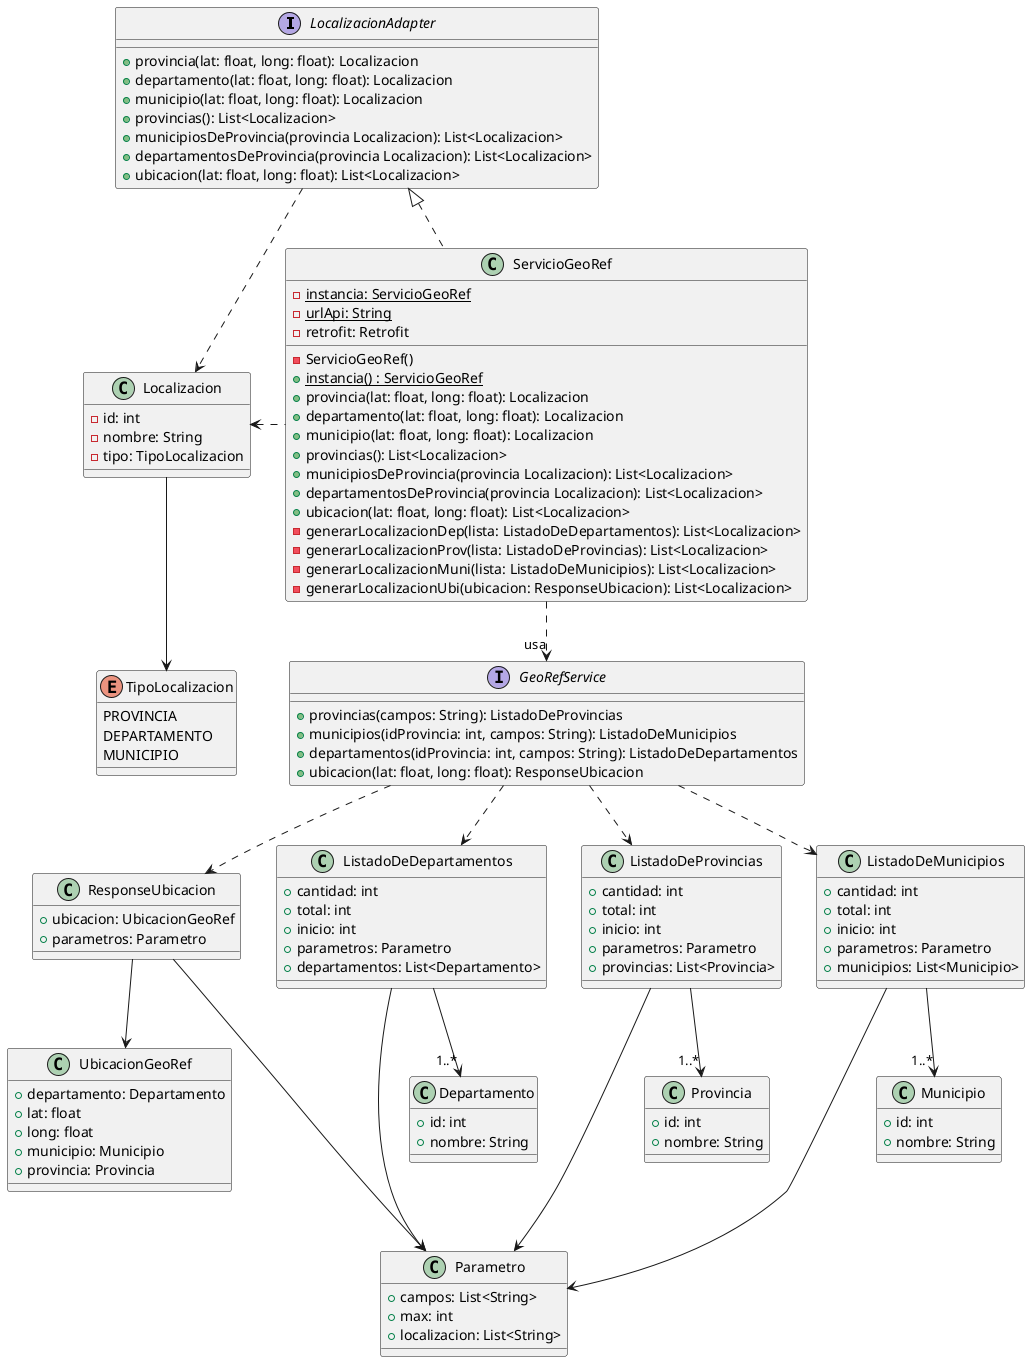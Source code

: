 @startuml

interface LocalizacionAdapter{
    + provincia(lat: float, long: float): Localizacion
    + departamento(lat: float, long: float): Localizacion
    + municipio(lat: float, long: float): Localizacion
    + provincias(): List<Localizacion>
    + municipiosDeProvincia(provincia Localizacion): List<Localizacion>
    + departamentosDeProvincia(provincia Localizacion): List<Localizacion>
    + ubicacion(lat: float, long: float): List<Localizacion>
}

interface GeoRefService{
    + provincias(campos: String): ListadoDeProvincias
    + municipios(idProvincia: int, campos: String): ListadoDeMunicipios
    + departamentos(idProvincia: int, campos: String): ListadoDeDepartamentos
    + ubicacion(lat: float, long: float): ResponseUbicacion
}

ServicioGeoRef .up.|> LocalizacionAdapter
LocalizacionAdapter ..> Localizacion

class ServicioGeoRef{
    {static} -instancia: ServicioGeoRef
    {static} -urlApi: String
    - retrofit: Retrofit

    -ServicioGeoRef()
    {static}+instancia() : ServicioGeoRef
    + provincia(lat: float, long: float): Localizacion
    + departamento(lat: float, long: float): Localizacion
    + municipio(lat: float, long: float): Localizacion
    +provincias(): List<Localizacion>
    +municipiosDeProvincia(provincia Localizacion): List<Localizacion>
    +departamentosDeProvincia(provincia Localizacion): List<Localizacion>
    +ubicacion(lat: float, long: float): List<Localizacion>
    -generarLocalizacionDep(lista: ListadoDeDepartamentos): List<Localizacion>
    -generarLocalizacionProv(lista: ListadoDeProvincias): List<Localizacion>
    -generarLocalizacionMuni(lista: ListadoDeMunicipios): List<Localizacion>
    -generarLocalizacionUbi(ubicacion: ResponseUbicacion): List<Localizacion>
}

class ResponseUbicacion{
    + ubicacion: UbicacionGeoRef
    + parametros: Parametro
}

GeoRefService ..> ResponseUbicacion
ResponseUbicacion --> UbicacionGeoRef
ResponseUbicacion --> Parametro

class UbicacionGeoRef{
    + departamento: Departamento
    + lat: float
    + long: float
    + municipio: Municipio
    + provincia: Provincia
}

ServicioGeoRef .down.>"usa" GeoRefService

class Parametro{
    + campos: List<String>
    + max: int
    + localizacion: List<String>
}

class ListadoDeDepartamentos{
    + cantidad: int
    + total: int
    + inicio: int
    + parametros: Parametro
    + departamentos: List<Departamento>
}
ListadoDeDepartamentos --> "1..*" Departamento
ListadoDeDepartamentos --> Parametro
ListadoDeProvincias --> Parametro
ListadoDeMunicipios ---> Parametro
class ListadoDeProvincias{
    + cantidad: int
    + total: int
    + inicio: int
    + parametros: Parametro
    + provincias: List<Provincia>
}
ListadoDeProvincias --> "1..*" Provincia
class ListadoDeMunicipios{
    + cantidad: int
    + total: int
    + inicio: int
    + parametros: Parametro
    + municipios: List<Municipio>
}
ListadoDeMunicipios --> "1..*" Municipio

class Departamento{
    +id: int
    +nombre: String
}
class Provincia{
    +id: int
    +nombre: String
}
class Municipio{
    +id: int
    +nombre: String
}

GeoRefService ..> ListadoDeDepartamentos
GeoRefService ..> ListadoDeProvincias
GeoRefService ..> ListadoDeMunicipios

ServicioGeoRef .left.> Localizacion

class Localizacion{
    -id: int
    -nombre: String
    -tipo: TipoLocalizacion
}

Localizacion --> TipoLocalizacion

enum TipoLocalizacion{
    PROVINCIA
    DEPARTAMENTO
    MUNICIPIO
}

@enduml